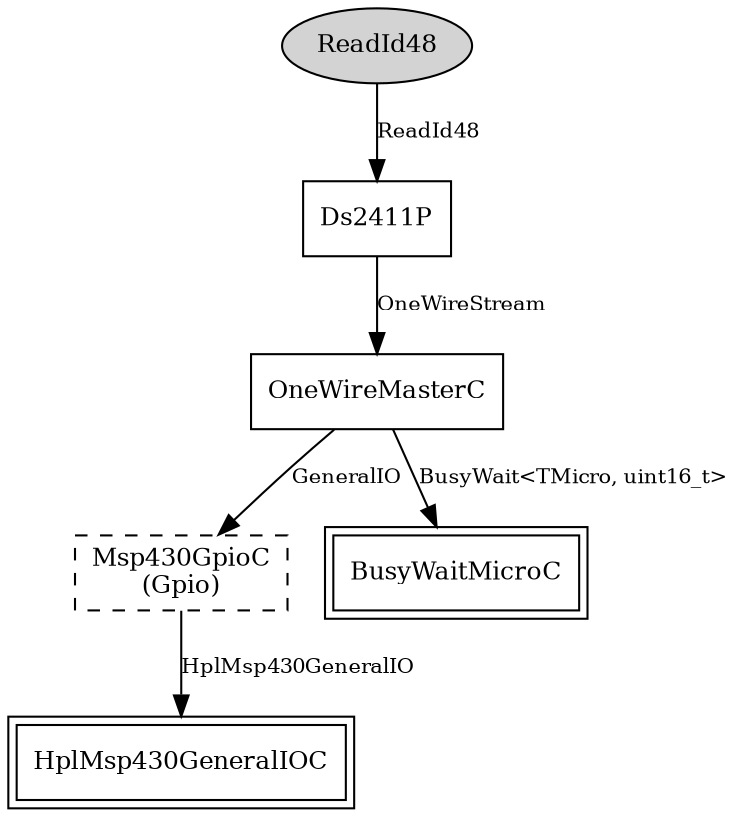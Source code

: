 digraph "tos.platforms.epic.chips.ds2411.Ds2411C" {
  n0x7f2d661bc998 [shape=ellipse, style=filled, label="ReadId48", fontsize=12];
  "Ds2411P" [fontsize=12, shape=box, URL="../chtml/tos.platforms.epic.chips.ds2411.Ds2411P.html"];
  "Ds2411C.Gpio" [fontsize=12, shape=box, style=dashed, label="Msp430GpioC\n(Gpio)", URL="../chtml/tos.chips.msp430.pins.Msp430GpioC.html"];
  "HplMsp430GeneralIOC" [fontsize=12, shape=box,peripheries=2, URL="../chtml/tos.chips.msp430.pins.HplMsp430GeneralIOC.html"];
  "Ds2411P" [fontsize=12, shape=box, URL="../chtml/tos.platforms.epic.chips.ds2411.Ds2411P.html"];
  "OneWireMasterC" [fontsize=12, shape=box, URL="../chtml/tos.platforms.epic.chips.ds2411.OneWireMasterC.html"];
  "OneWireMasterC" [fontsize=12, shape=box, URL="../chtml/tos.platforms.epic.chips.ds2411.OneWireMasterC.html"];
  "Ds2411C.Gpio" [fontsize=12, shape=box, style=dashed, label="Msp430GpioC\n(Gpio)", URL="../chtml/tos.chips.msp430.pins.Msp430GpioC.html"];
  "OneWireMasterC" [fontsize=12, shape=box, URL="../chtml/tos.platforms.epic.chips.ds2411.OneWireMasterC.html"];
  "BusyWaitMicroC" [fontsize=12, shape=box,peripheries=2, URL="../chtml/tos.chips.msp430.timer.BusyWaitMicroC.html"];
  "n0x7f2d661bc998" -> "Ds2411P" [label="ReadId48", URL="../ihtml/tos.platforms.epic.chips.ds2411.ReadId48.html", fontsize=10];
  "Ds2411C.Gpio" -> "HplMsp430GeneralIOC" [label="HplMsp430GeneralIO", URL="../ihtml/tos.chips.msp430.pins.HplMsp430GeneralIO.html", fontsize=10];
  "Ds2411P" -> "OneWireMasterC" [label="OneWireStream", URL="../ihtml/tos.platforms.epic.chips.ds2411.OneWireStream.html", fontsize=10];
  "OneWireMasterC" -> "Ds2411C.Gpio" [label="GeneralIO", URL="../ihtml/tos.interfaces.GeneralIO.html", fontsize=10];
  "OneWireMasterC" -> "BusyWaitMicroC" [label="BusyWait<TMicro, uint16_t>", URL="../ihtml/tos.lib.timer.BusyWait.html", fontsize=10];
}
